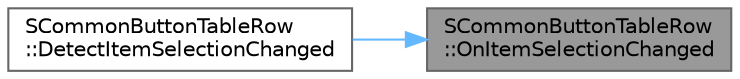 digraph "SCommonButtonTableRow::OnItemSelectionChanged"
{
 // INTERACTIVE_SVG=YES
 // LATEX_PDF_SIZE
  bgcolor="transparent";
  edge [fontname=Helvetica,fontsize=10,labelfontname=Helvetica,labelfontsize=10];
  node [fontname=Helvetica,fontsize=10,shape=box,height=0.2,width=0.4];
  rankdir="RL";
  Node1 [id="Node000001",label="SCommonButtonTableRow\l::OnItemSelectionChanged",height=0.2,width=0.4,color="gray40", fillcolor="grey60", style="filled", fontcolor="black",tooltip=" "];
  Node1 -> Node2 [id="edge1_Node000001_Node000002",dir="back",color="steelblue1",style="solid",tooltip=" "];
  Node2 [id="Node000002",label="SCommonButtonTableRow\l::DetectItemSelectionChanged",height=0.2,width=0.4,color="grey40", fillcolor="white", style="filled",URL="$d5/dfd/classSCommonButtonTableRow.html#afe9bd0d10bc2d223d285158c0e2bca6a",tooltip=" "];
}

